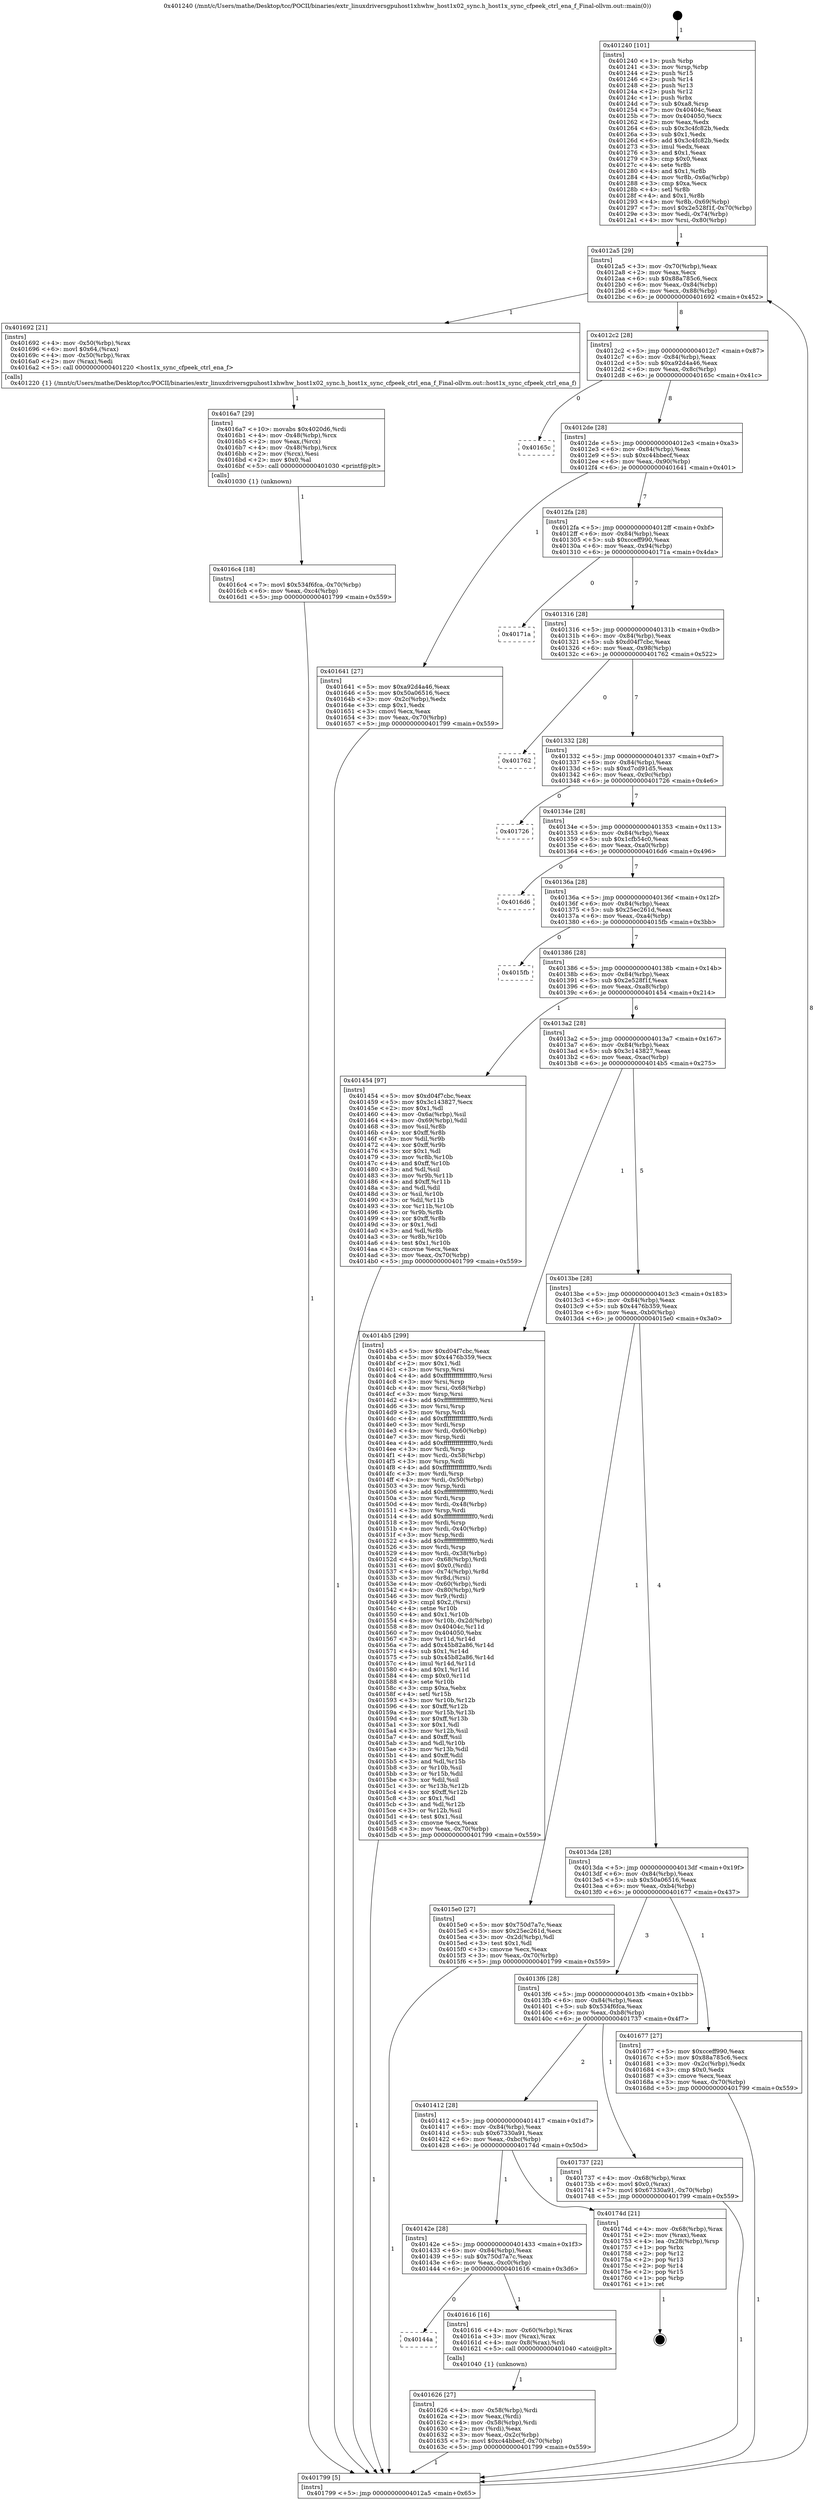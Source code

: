 digraph "0x401240" {
  label = "0x401240 (/mnt/c/Users/mathe/Desktop/tcc/POCII/binaries/extr_linuxdriversgpuhost1xhwhw_host1x02_sync.h_host1x_sync_cfpeek_ctrl_ena_f_Final-ollvm.out::main(0))"
  labelloc = "t"
  node[shape=record]

  Entry [label="",width=0.3,height=0.3,shape=circle,fillcolor=black,style=filled]
  "0x4012a5" [label="{
     0x4012a5 [29]\l
     | [instrs]\l
     &nbsp;&nbsp;0x4012a5 \<+3\>: mov -0x70(%rbp),%eax\l
     &nbsp;&nbsp;0x4012a8 \<+2\>: mov %eax,%ecx\l
     &nbsp;&nbsp;0x4012aa \<+6\>: sub $0x88a785c6,%ecx\l
     &nbsp;&nbsp;0x4012b0 \<+6\>: mov %eax,-0x84(%rbp)\l
     &nbsp;&nbsp;0x4012b6 \<+6\>: mov %ecx,-0x88(%rbp)\l
     &nbsp;&nbsp;0x4012bc \<+6\>: je 0000000000401692 \<main+0x452\>\l
  }"]
  "0x401692" [label="{
     0x401692 [21]\l
     | [instrs]\l
     &nbsp;&nbsp;0x401692 \<+4\>: mov -0x50(%rbp),%rax\l
     &nbsp;&nbsp;0x401696 \<+6\>: movl $0x64,(%rax)\l
     &nbsp;&nbsp;0x40169c \<+4\>: mov -0x50(%rbp),%rax\l
     &nbsp;&nbsp;0x4016a0 \<+2\>: mov (%rax),%edi\l
     &nbsp;&nbsp;0x4016a2 \<+5\>: call 0000000000401220 \<host1x_sync_cfpeek_ctrl_ena_f\>\l
     | [calls]\l
     &nbsp;&nbsp;0x401220 \{1\} (/mnt/c/Users/mathe/Desktop/tcc/POCII/binaries/extr_linuxdriversgpuhost1xhwhw_host1x02_sync.h_host1x_sync_cfpeek_ctrl_ena_f_Final-ollvm.out::host1x_sync_cfpeek_ctrl_ena_f)\l
  }"]
  "0x4012c2" [label="{
     0x4012c2 [28]\l
     | [instrs]\l
     &nbsp;&nbsp;0x4012c2 \<+5\>: jmp 00000000004012c7 \<main+0x87\>\l
     &nbsp;&nbsp;0x4012c7 \<+6\>: mov -0x84(%rbp),%eax\l
     &nbsp;&nbsp;0x4012cd \<+5\>: sub $0xa92d4a46,%eax\l
     &nbsp;&nbsp;0x4012d2 \<+6\>: mov %eax,-0x8c(%rbp)\l
     &nbsp;&nbsp;0x4012d8 \<+6\>: je 000000000040165c \<main+0x41c\>\l
  }"]
  Exit [label="",width=0.3,height=0.3,shape=circle,fillcolor=black,style=filled,peripheries=2]
  "0x40165c" [label="{
     0x40165c\l
  }", style=dashed]
  "0x4012de" [label="{
     0x4012de [28]\l
     | [instrs]\l
     &nbsp;&nbsp;0x4012de \<+5\>: jmp 00000000004012e3 \<main+0xa3\>\l
     &nbsp;&nbsp;0x4012e3 \<+6\>: mov -0x84(%rbp),%eax\l
     &nbsp;&nbsp;0x4012e9 \<+5\>: sub $0xc44bbecf,%eax\l
     &nbsp;&nbsp;0x4012ee \<+6\>: mov %eax,-0x90(%rbp)\l
     &nbsp;&nbsp;0x4012f4 \<+6\>: je 0000000000401641 \<main+0x401\>\l
  }"]
  "0x4016c4" [label="{
     0x4016c4 [18]\l
     | [instrs]\l
     &nbsp;&nbsp;0x4016c4 \<+7\>: movl $0x534f6fca,-0x70(%rbp)\l
     &nbsp;&nbsp;0x4016cb \<+6\>: mov %eax,-0xc4(%rbp)\l
     &nbsp;&nbsp;0x4016d1 \<+5\>: jmp 0000000000401799 \<main+0x559\>\l
  }"]
  "0x401641" [label="{
     0x401641 [27]\l
     | [instrs]\l
     &nbsp;&nbsp;0x401641 \<+5\>: mov $0xa92d4a46,%eax\l
     &nbsp;&nbsp;0x401646 \<+5\>: mov $0x50a06516,%ecx\l
     &nbsp;&nbsp;0x40164b \<+3\>: mov -0x2c(%rbp),%edx\l
     &nbsp;&nbsp;0x40164e \<+3\>: cmp $0x1,%edx\l
     &nbsp;&nbsp;0x401651 \<+3\>: cmovl %ecx,%eax\l
     &nbsp;&nbsp;0x401654 \<+3\>: mov %eax,-0x70(%rbp)\l
     &nbsp;&nbsp;0x401657 \<+5\>: jmp 0000000000401799 \<main+0x559\>\l
  }"]
  "0x4012fa" [label="{
     0x4012fa [28]\l
     | [instrs]\l
     &nbsp;&nbsp;0x4012fa \<+5\>: jmp 00000000004012ff \<main+0xbf\>\l
     &nbsp;&nbsp;0x4012ff \<+6\>: mov -0x84(%rbp),%eax\l
     &nbsp;&nbsp;0x401305 \<+5\>: sub $0xcceff990,%eax\l
     &nbsp;&nbsp;0x40130a \<+6\>: mov %eax,-0x94(%rbp)\l
     &nbsp;&nbsp;0x401310 \<+6\>: je 000000000040171a \<main+0x4da\>\l
  }"]
  "0x4016a7" [label="{
     0x4016a7 [29]\l
     | [instrs]\l
     &nbsp;&nbsp;0x4016a7 \<+10\>: movabs $0x4020d6,%rdi\l
     &nbsp;&nbsp;0x4016b1 \<+4\>: mov -0x48(%rbp),%rcx\l
     &nbsp;&nbsp;0x4016b5 \<+2\>: mov %eax,(%rcx)\l
     &nbsp;&nbsp;0x4016b7 \<+4\>: mov -0x48(%rbp),%rcx\l
     &nbsp;&nbsp;0x4016bb \<+2\>: mov (%rcx),%esi\l
     &nbsp;&nbsp;0x4016bd \<+2\>: mov $0x0,%al\l
     &nbsp;&nbsp;0x4016bf \<+5\>: call 0000000000401030 \<printf@plt\>\l
     | [calls]\l
     &nbsp;&nbsp;0x401030 \{1\} (unknown)\l
  }"]
  "0x40171a" [label="{
     0x40171a\l
  }", style=dashed]
  "0x401316" [label="{
     0x401316 [28]\l
     | [instrs]\l
     &nbsp;&nbsp;0x401316 \<+5\>: jmp 000000000040131b \<main+0xdb\>\l
     &nbsp;&nbsp;0x40131b \<+6\>: mov -0x84(%rbp),%eax\l
     &nbsp;&nbsp;0x401321 \<+5\>: sub $0xd04f7cbc,%eax\l
     &nbsp;&nbsp;0x401326 \<+6\>: mov %eax,-0x98(%rbp)\l
     &nbsp;&nbsp;0x40132c \<+6\>: je 0000000000401762 \<main+0x522\>\l
  }"]
  "0x401626" [label="{
     0x401626 [27]\l
     | [instrs]\l
     &nbsp;&nbsp;0x401626 \<+4\>: mov -0x58(%rbp),%rdi\l
     &nbsp;&nbsp;0x40162a \<+2\>: mov %eax,(%rdi)\l
     &nbsp;&nbsp;0x40162c \<+4\>: mov -0x58(%rbp),%rdi\l
     &nbsp;&nbsp;0x401630 \<+2\>: mov (%rdi),%eax\l
     &nbsp;&nbsp;0x401632 \<+3\>: mov %eax,-0x2c(%rbp)\l
     &nbsp;&nbsp;0x401635 \<+7\>: movl $0xc44bbecf,-0x70(%rbp)\l
     &nbsp;&nbsp;0x40163c \<+5\>: jmp 0000000000401799 \<main+0x559\>\l
  }"]
  "0x401762" [label="{
     0x401762\l
  }", style=dashed]
  "0x401332" [label="{
     0x401332 [28]\l
     | [instrs]\l
     &nbsp;&nbsp;0x401332 \<+5\>: jmp 0000000000401337 \<main+0xf7\>\l
     &nbsp;&nbsp;0x401337 \<+6\>: mov -0x84(%rbp),%eax\l
     &nbsp;&nbsp;0x40133d \<+5\>: sub $0xd7cd91d5,%eax\l
     &nbsp;&nbsp;0x401342 \<+6\>: mov %eax,-0x9c(%rbp)\l
     &nbsp;&nbsp;0x401348 \<+6\>: je 0000000000401726 \<main+0x4e6\>\l
  }"]
  "0x40144a" [label="{
     0x40144a\l
  }", style=dashed]
  "0x401726" [label="{
     0x401726\l
  }", style=dashed]
  "0x40134e" [label="{
     0x40134e [28]\l
     | [instrs]\l
     &nbsp;&nbsp;0x40134e \<+5\>: jmp 0000000000401353 \<main+0x113\>\l
     &nbsp;&nbsp;0x401353 \<+6\>: mov -0x84(%rbp),%eax\l
     &nbsp;&nbsp;0x401359 \<+5\>: sub $0x1cfb54c0,%eax\l
     &nbsp;&nbsp;0x40135e \<+6\>: mov %eax,-0xa0(%rbp)\l
     &nbsp;&nbsp;0x401364 \<+6\>: je 00000000004016d6 \<main+0x496\>\l
  }"]
  "0x401616" [label="{
     0x401616 [16]\l
     | [instrs]\l
     &nbsp;&nbsp;0x401616 \<+4\>: mov -0x60(%rbp),%rax\l
     &nbsp;&nbsp;0x40161a \<+3\>: mov (%rax),%rax\l
     &nbsp;&nbsp;0x40161d \<+4\>: mov 0x8(%rax),%rdi\l
     &nbsp;&nbsp;0x401621 \<+5\>: call 0000000000401040 \<atoi@plt\>\l
     | [calls]\l
     &nbsp;&nbsp;0x401040 \{1\} (unknown)\l
  }"]
  "0x4016d6" [label="{
     0x4016d6\l
  }", style=dashed]
  "0x40136a" [label="{
     0x40136a [28]\l
     | [instrs]\l
     &nbsp;&nbsp;0x40136a \<+5\>: jmp 000000000040136f \<main+0x12f\>\l
     &nbsp;&nbsp;0x40136f \<+6\>: mov -0x84(%rbp),%eax\l
     &nbsp;&nbsp;0x401375 \<+5\>: sub $0x25ec261d,%eax\l
     &nbsp;&nbsp;0x40137a \<+6\>: mov %eax,-0xa4(%rbp)\l
     &nbsp;&nbsp;0x401380 \<+6\>: je 00000000004015fb \<main+0x3bb\>\l
  }"]
  "0x40142e" [label="{
     0x40142e [28]\l
     | [instrs]\l
     &nbsp;&nbsp;0x40142e \<+5\>: jmp 0000000000401433 \<main+0x1f3\>\l
     &nbsp;&nbsp;0x401433 \<+6\>: mov -0x84(%rbp),%eax\l
     &nbsp;&nbsp;0x401439 \<+5\>: sub $0x750d7a7c,%eax\l
     &nbsp;&nbsp;0x40143e \<+6\>: mov %eax,-0xc0(%rbp)\l
     &nbsp;&nbsp;0x401444 \<+6\>: je 0000000000401616 \<main+0x3d6\>\l
  }"]
  "0x4015fb" [label="{
     0x4015fb\l
  }", style=dashed]
  "0x401386" [label="{
     0x401386 [28]\l
     | [instrs]\l
     &nbsp;&nbsp;0x401386 \<+5\>: jmp 000000000040138b \<main+0x14b\>\l
     &nbsp;&nbsp;0x40138b \<+6\>: mov -0x84(%rbp),%eax\l
     &nbsp;&nbsp;0x401391 \<+5\>: sub $0x2e528f1f,%eax\l
     &nbsp;&nbsp;0x401396 \<+6\>: mov %eax,-0xa8(%rbp)\l
     &nbsp;&nbsp;0x40139c \<+6\>: je 0000000000401454 \<main+0x214\>\l
  }"]
  "0x40174d" [label="{
     0x40174d [21]\l
     | [instrs]\l
     &nbsp;&nbsp;0x40174d \<+4\>: mov -0x68(%rbp),%rax\l
     &nbsp;&nbsp;0x401751 \<+2\>: mov (%rax),%eax\l
     &nbsp;&nbsp;0x401753 \<+4\>: lea -0x28(%rbp),%rsp\l
     &nbsp;&nbsp;0x401757 \<+1\>: pop %rbx\l
     &nbsp;&nbsp;0x401758 \<+2\>: pop %r12\l
     &nbsp;&nbsp;0x40175a \<+2\>: pop %r13\l
     &nbsp;&nbsp;0x40175c \<+2\>: pop %r14\l
     &nbsp;&nbsp;0x40175e \<+2\>: pop %r15\l
     &nbsp;&nbsp;0x401760 \<+1\>: pop %rbp\l
     &nbsp;&nbsp;0x401761 \<+1\>: ret\l
  }"]
  "0x401454" [label="{
     0x401454 [97]\l
     | [instrs]\l
     &nbsp;&nbsp;0x401454 \<+5\>: mov $0xd04f7cbc,%eax\l
     &nbsp;&nbsp;0x401459 \<+5\>: mov $0x3c143827,%ecx\l
     &nbsp;&nbsp;0x40145e \<+2\>: mov $0x1,%dl\l
     &nbsp;&nbsp;0x401460 \<+4\>: mov -0x6a(%rbp),%sil\l
     &nbsp;&nbsp;0x401464 \<+4\>: mov -0x69(%rbp),%dil\l
     &nbsp;&nbsp;0x401468 \<+3\>: mov %sil,%r8b\l
     &nbsp;&nbsp;0x40146b \<+4\>: xor $0xff,%r8b\l
     &nbsp;&nbsp;0x40146f \<+3\>: mov %dil,%r9b\l
     &nbsp;&nbsp;0x401472 \<+4\>: xor $0xff,%r9b\l
     &nbsp;&nbsp;0x401476 \<+3\>: xor $0x1,%dl\l
     &nbsp;&nbsp;0x401479 \<+3\>: mov %r8b,%r10b\l
     &nbsp;&nbsp;0x40147c \<+4\>: and $0xff,%r10b\l
     &nbsp;&nbsp;0x401480 \<+3\>: and %dl,%sil\l
     &nbsp;&nbsp;0x401483 \<+3\>: mov %r9b,%r11b\l
     &nbsp;&nbsp;0x401486 \<+4\>: and $0xff,%r11b\l
     &nbsp;&nbsp;0x40148a \<+3\>: and %dl,%dil\l
     &nbsp;&nbsp;0x40148d \<+3\>: or %sil,%r10b\l
     &nbsp;&nbsp;0x401490 \<+3\>: or %dil,%r11b\l
     &nbsp;&nbsp;0x401493 \<+3\>: xor %r11b,%r10b\l
     &nbsp;&nbsp;0x401496 \<+3\>: or %r9b,%r8b\l
     &nbsp;&nbsp;0x401499 \<+4\>: xor $0xff,%r8b\l
     &nbsp;&nbsp;0x40149d \<+3\>: or $0x1,%dl\l
     &nbsp;&nbsp;0x4014a0 \<+3\>: and %dl,%r8b\l
     &nbsp;&nbsp;0x4014a3 \<+3\>: or %r8b,%r10b\l
     &nbsp;&nbsp;0x4014a6 \<+4\>: test $0x1,%r10b\l
     &nbsp;&nbsp;0x4014aa \<+3\>: cmovne %ecx,%eax\l
     &nbsp;&nbsp;0x4014ad \<+3\>: mov %eax,-0x70(%rbp)\l
     &nbsp;&nbsp;0x4014b0 \<+5\>: jmp 0000000000401799 \<main+0x559\>\l
  }"]
  "0x4013a2" [label="{
     0x4013a2 [28]\l
     | [instrs]\l
     &nbsp;&nbsp;0x4013a2 \<+5\>: jmp 00000000004013a7 \<main+0x167\>\l
     &nbsp;&nbsp;0x4013a7 \<+6\>: mov -0x84(%rbp),%eax\l
     &nbsp;&nbsp;0x4013ad \<+5\>: sub $0x3c143827,%eax\l
     &nbsp;&nbsp;0x4013b2 \<+6\>: mov %eax,-0xac(%rbp)\l
     &nbsp;&nbsp;0x4013b8 \<+6\>: je 00000000004014b5 \<main+0x275\>\l
  }"]
  "0x401799" [label="{
     0x401799 [5]\l
     | [instrs]\l
     &nbsp;&nbsp;0x401799 \<+5\>: jmp 00000000004012a5 \<main+0x65\>\l
  }"]
  "0x401240" [label="{
     0x401240 [101]\l
     | [instrs]\l
     &nbsp;&nbsp;0x401240 \<+1\>: push %rbp\l
     &nbsp;&nbsp;0x401241 \<+3\>: mov %rsp,%rbp\l
     &nbsp;&nbsp;0x401244 \<+2\>: push %r15\l
     &nbsp;&nbsp;0x401246 \<+2\>: push %r14\l
     &nbsp;&nbsp;0x401248 \<+2\>: push %r13\l
     &nbsp;&nbsp;0x40124a \<+2\>: push %r12\l
     &nbsp;&nbsp;0x40124c \<+1\>: push %rbx\l
     &nbsp;&nbsp;0x40124d \<+7\>: sub $0xa8,%rsp\l
     &nbsp;&nbsp;0x401254 \<+7\>: mov 0x40404c,%eax\l
     &nbsp;&nbsp;0x40125b \<+7\>: mov 0x404050,%ecx\l
     &nbsp;&nbsp;0x401262 \<+2\>: mov %eax,%edx\l
     &nbsp;&nbsp;0x401264 \<+6\>: sub $0x3c4fc82b,%edx\l
     &nbsp;&nbsp;0x40126a \<+3\>: sub $0x1,%edx\l
     &nbsp;&nbsp;0x40126d \<+6\>: add $0x3c4fc82b,%edx\l
     &nbsp;&nbsp;0x401273 \<+3\>: imul %edx,%eax\l
     &nbsp;&nbsp;0x401276 \<+3\>: and $0x1,%eax\l
     &nbsp;&nbsp;0x401279 \<+3\>: cmp $0x0,%eax\l
     &nbsp;&nbsp;0x40127c \<+4\>: sete %r8b\l
     &nbsp;&nbsp;0x401280 \<+4\>: and $0x1,%r8b\l
     &nbsp;&nbsp;0x401284 \<+4\>: mov %r8b,-0x6a(%rbp)\l
     &nbsp;&nbsp;0x401288 \<+3\>: cmp $0xa,%ecx\l
     &nbsp;&nbsp;0x40128b \<+4\>: setl %r8b\l
     &nbsp;&nbsp;0x40128f \<+4\>: and $0x1,%r8b\l
     &nbsp;&nbsp;0x401293 \<+4\>: mov %r8b,-0x69(%rbp)\l
     &nbsp;&nbsp;0x401297 \<+7\>: movl $0x2e528f1f,-0x70(%rbp)\l
     &nbsp;&nbsp;0x40129e \<+3\>: mov %edi,-0x74(%rbp)\l
     &nbsp;&nbsp;0x4012a1 \<+4\>: mov %rsi,-0x80(%rbp)\l
  }"]
  "0x401412" [label="{
     0x401412 [28]\l
     | [instrs]\l
     &nbsp;&nbsp;0x401412 \<+5\>: jmp 0000000000401417 \<main+0x1d7\>\l
     &nbsp;&nbsp;0x401417 \<+6\>: mov -0x84(%rbp),%eax\l
     &nbsp;&nbsp;0x40141d \<+5\>: sub $0x67330a91,%eax\l
     &nbsp;&nbsp;0x401422 \<+6\>: mov %eax,-0xbc(%rbp)\l
     &nbsp;&nbsp;0x401428 \<+6\>: je 000000000040174d \<main+0x50d\>\l
  }"]
  "0x4014b5" [label="{
     0x4014b5 [299]\l
     | [instrs]\l
     &nbsp;&nbsp;0x4014b5 \<+5\>: mov $0xd04f7cbc,%eax\l
     &nbsp;&nbsp;0x4014ba \<+5\>: mov $0x4476b359,%ecx\l
     &nbsp;&nbsp;0x4014bf \<+2\>: mov $0x1,%dl\l
     &nbsp;&nbsp;0x4014c1 \<+3\>: mov %rsp,%rsi\l
     &nbsp;&nbsp;0x4014c4 \<+4\>: add $0xfffffffffffffff0,%rsi\l
     &nbsp;&nbsp;0x4014c8 \<+3\>: mov %rsi,%rsp\l
     &nbsp;&nbsp;0x4014cb \<+4\>: mov %rsi,-0x68(%rbp)\l
     &nbsp;&nbsp;0x4014cf \<+3\>: mov %rsp,%rsi\l
     &nbsp;&nbsp;0x4014d2 \<+4\>: add $0xfffffffffffffff0,%rsi\l
     &nbsp;&nbsp;0x4014d6 \<+3\>: mov %rsi,%rsp\l
     &nbsp;&nbsp;0x4014d9 \<+3\>: mov %rsp,%rdi\l
     &nbsp;&nbsp;0x4014dc \<+4\>: add $0xfffffffffffffff0,%rdi\l
     &nbsp;&nbsp;0x4014e0 \<+3\>: mov %rdi,%rsp\l
     &nbsp;&nbsp;0x4014e3 \<+4\>: mov %rdi,-0x60(%rbp)\l
     &nbsp;&nbsp;0x4014e7 \<+3\>: mov %rsp,%rdi\l
     &nbsp;&nbsp;0x4014ea \<+4\>: add $0xfffffffffffffff0,%rdi\l
     &nbsp;&nbsp;0x4014ee \<+3\>: mov %rdi,%rsp\l
     &nbsp;&nbsp;0x4014f1 \<+4\>: mov %rdi,-0x58(%rbp)\l
     &nbsp;&nbsp;0x4014f5 \<+3\>: mov %rsp,%rdi\l
     &nbsp;&nbsp;0x4014f8 \<+4\>: add $0xfffffffffffffff0,%rdi\l
     &nbsp;&nbsp;0x4014fc \<+3\>: mov %rdi,%rsp\l
     &nbsp;&nbsp;0x4014ff \<+4\>: mov %rdi,-0x50(%rbp)\l
     &nbsp;&nbsp;0x401503 \<+3\>: mov %rsp,%rdi\l
     &nbsp;&nbsp;0x401506 \<+4\>: add $0xfffffffffffffff0,%rdi\l
     &nbsp;&nbsp;0x40150a \<+3\>: mov %rdi,%rsp\l
     &nbsp;&nbsp;0x40150d \<+4\>: mov %rdi,-0x48(%rbp)\l
     &nbsp;&nbsp;0x401511 \<+3\>: mov %rsp,%rdi\l
     &nbsp;&nbsp;0x401514 \<+4\>: add $0xfffffffffffffff0,%rdi\l
     &nbsp;&nbsp;0x401518 \<+3\>: mov %rdi,%rsp\l
     &nbsp;&nbsp;0x40151b \<+4\>: mov %rdi,-0x40(%rbp)\l
     &nbsp;&nbsp;0x40151f \<+3\>: mov %rsp,%rdi\l
     &nbsp;&nbsp;0x401522 \<+4\>: add $0xfffffffffffffff0,%rdi\l
     &nbsp;&nbsp;0x401526 \<+3\>: mov %rdi,%rsp\l
     &nbsp;&nbsp;0x401529 \<+4\>: mov %rdi,-0x38(%rbp)\l
     &nbsp;&nbsp;0x40152d \<+4\>: mov -0x68(%rbp),%rdi\l
     &nbsp;&nbsp;0x401531 \<+6\>: movl $0x0,(%rdi)\l
     &nbsp;&nbsp;0x401537 \<+4\>: mov -0x74(%rbp),%r8d\l
     &nbsp;&nbsp;0x40153b \<+3\>: mov %r8d,(%rsi)\l
     &nbsp;&nbsp;0x40153e \<+4\>: mov -0x60(%rbp),%rdi\l
     &nbsp;&nbsp;0x401542 \<+4\>: mov -0x80(%rbp),%r9\l
     &nbsp;&nbsp;0x401546 \<+3\>: mov %r9,(%rdi)\l
     &nbsp;&nbsp;0x401549 \<+3\>: cmpl $0x2,(%rsi)\l
     &nbsp;&nbsp;0x40154c \<+4\>: setne %r10b\l
     &nbsp;&nbsp;0x401550 \<+4\>: and $0x1,%r10b\l
     &nbsp;&nbsp;0x401554 \<+4\>: mov %r10b,-0x2d(%rbp)\l
     &nbsp;&nbsp;0x401558 \<+8\>: mov 0x40404c,%r11d\l
     &nbsp;&nbsp;0x401560 \<+7\>: mov 0x404050,%ebx\l
     &nbsp;&nbsp;0x401567 \<+3\>: mov %r11d,%r14d\l
     &nbsp;&nbsp;0x40156a \<+7\>: add $0x45b82a86,%r14d\l
     &nbsp;&nbsp;0x401571 \<+4\>: sub $0x1,%r14d\l
     &nbsp;&nbsp;0x401575 \<+7\>: sub $0x45b82a86,%r14d\l
     &nbsp;&nbsp;0x40157c \<+4\>: imul %r14d,%r11d\l
     &nbsp;&nbsp;0x401580 \<+4\>: and $0x1,%r11d\l
     &nbsp;&nbsp;0x401584 \<+4\>: cmp $0x0,%r11d\l
     &nbsp;&nbsp;0x401588 \<+4\>: sete %r10b\l
     &nbsp;&nbsp;0x40158c \<+3\>: cmp $0xa,%ebx\l
     &nbsp;&nbsp;0x40158f \<+4\>: setl %r15b\l
     &nbsp;&nbsp;0x401593 \<+3\>: mov %r10b,%r12b\l
     &nbsp;&nbsp;0x401596 \<+4\>: xor $0xff,%r12b\l
     &nbsp;&nbsp;0x40159a \<+3\>: mov %r15b,%r13b\l
     &nbsp;&nbsp;0x40159d \<+4\>: xor $0xff,%r13b\l
     &nbsp;&nbsp;0x4015a1 \<+3\>: xor $0x1,%dl\l
     &nbsp;&nbsp;0x4015a4 \<+3\>: mov %r12b,%sil\l
     &nbsp;&nbsp;0x4015a7 \<+4\>: and $0xff,%sil\l
     &nbsp;&nbsp;0x4015ab \<+3\>: and %dl,%r10b\l
     &nbsp;&nbsp;0x4015ae \<+3\>: mov %r13b,%dil\l
     &nbsp;&nbsp;0x4015b1 \<+4\>: and $0xff,%dil\l
     &nbsp;&nbsp;0x4015b5 \<+3\>: and %dl,%r15b\l
     &nbsp;&nbsp;0x4015b8 \<+3\>: or %r10b,%sil\l
     &nbsp;&nbsp;0x4015bb \<+3\>: or %r15b,%dil\l
     &nbsp;&nbsp;0x4015be \<+3\>: xor %dil,%sil\l
     &nbsp;&nbsp;0x4015c1 \<+3\>: or %r13b,%r12b\l
     &nbsp;&nbsp;0x4015c4 \<+4\>: xor $0xff,%r12b\l
     &nbsp;&nbsp;0x4015c8 \<+3\>: or $0x1,%dl\l
     &nbsp;&nbsp;0x4015cb \<+3\>: and %dl,%r12b\l
     &nbsp;&nbsp;0x4015ce \<+3\>: or %r12b,%sil\l
     &nbsp;&nbsp;0x4015d1 \<+4\>: test $0x1,%sil\l
     &nbsp;&nbsp;0x4015d5 \<+3\>: cmovne %ecx,%eax\l
     &nbsp;&nbsp;0x4015d8 \<+3\>: mov %eax,-0x70(%rbp)\l
     &nbsp;&nbsp;0x4015db \<+5\>: jmp 0000000000401799 \<main+0x559\>\l
  }"]
  "0x4013be" [label="{
     0x4013be [28]\l
     | [instrs]\l
     &nbsp;&nbsp;0x4013be \<+5\>: jmp 00000000004013c3 \<main+0x183\>\l
     &nbsp;&nbsp;0x4013c3 \<+6\>: mov -0x84(%rbp),%eax\l
     &nbsp;&nbsp;0x4013c9 \<+5\>: sub $0x4476b359,%eax\l
     &nbsp;&nbsp;0x4013ce \<+6\>: mov %eax,-0xb0(%rbp)\l
     &nbsp;&nbsp;0x4013d4 \<+6\>: je 00000000004015e0 \<main+0x3a0\>\l
  }"]
  "0x401737" [label="{
     0x401737 [22]\l
     | [instrs]\l
     &nbsp;&nbsp;0x401737 \<+4\>: mov -0x68(%rbp),%rax\l
     &nbsp;&nbsp;0x40173b \<+6\>: movl $0x0,(%rax)\l
     &nbsp;&nbsp;0x401741 \<+7\>: movl $0x67330a91,-0x70(%rbp)\l
     &nbsp;&nbsp;0x401748 \<+5\>: jmp 0000000000401799 \<main+0x559\>\l
  }"]
  "0x4013f6" [label="{
     0x4013f6 [28]\l
     | [instrs]\l
     &nbsp;&nbsp;0x4013f6 \<+5\>: jmp 00000000004013fb \<main+0x1bb\>\l
     &nbsp;&nbsp;0x4013fb \<+6\>: mov -0x84(%rbp),%eax\l
     &nbsp;&nbsp;0x401401 \<+5\>: sub $0x534f6fca,%eax\l
     &nbsp;&nbsp;0x401406 \<+6\>: mov %eax,-0xb8(%rbp)\l
     &nbsp;&nbsp;0x40140c \<+6\>: je 0000000000401737 \<main+0x4f7\>\l
  }"]
  "0x4015e0" [label="{
     0x4015e0 [27]\l
     | [instrs]\l
     &nbsp;&nbsp;0x4015e0 \<+5\>: mov $0x750d7a7c,%eax\l
     &nbsp;&nbsp;0x4015e5 \<+5\>: mov $0x25ec261d,%ecx\l
     &nbsp;&nbsp;0x4015ea \<+3\>: mov -0x2d(%rbp),%dl\l
     &nbsp;&nbsp;0x4015ed \<+3\>: test $0x1,%dl\l
     &nbsp;&nbsp;0x4015f0 \<+3\>: cmovne %ecx,%eax\l
     &nbsp;&nbsp;0x4015f3 \<+3\>: mov %eax,-0x70(%rbp)\l
     &nbsp;&nbsp;0x4015f6 \<+5\>: jmp 0000000000401799 \<main+0x559\>\l
  }"]
  "0x4013da" [label="{
     0x4013da [28]\l
     | [instrs]\l
     &nbsp;&nbsp;0x4013da \<+5\>: jmp 00000000004013df \<main+0x19f\>\l
     &nbsp;&nbsp;0x4013df \<+6\>: mov -0x84(%rbp),%eax\l
     &nbsp;&nbsp;0x4013e5 \<+5\>: sub $0x50a06516,%eax\l
     &nbsp;&nbsp;0x4013ea \<+6\>: mov %eax,-0xb4(%rbp)\l
     &nbsp;&nbsp;0x4013f0 \<+6\>: je 0000000000401677 \<main+0x437\>\l
  }"]
  "0x401677" [label="{
     0x401677 [27]\l
     | [instrs]\l
     &nbsp;&nbsp;0x401677 \<+5\>: mov $0xcceff990,%eax\l
     &nbsp;&nbsp;0x40167c \<+5\>: mov $0x88a785c6,%ecx\l
     &nbsp;&nbsp;0x401681 \<+3\>: mov -0x2c(%rbp),%edx\l
     &nbsp;&nbsp;0x401684 \<+3\>: cmp $0x0,%edx\l
     &nbsp;&nbsp;0x401687 \<+3\>: cmove %ecx,%eax\l
     &nbsp;&nbsp;0x40168a \<+3\>: mov %eax,-0x70(%rbp)\l
     &nbsp;&nbsp;0x40168d \<+5\>: jmp 0000000000401799 \<main+0x559\>\l
  }"]
  Entry -> "0x401240" [label=" 1"]
  "0x4012a5" -> "0x401692" [label=" 1"]
  "0x4012a5" -> "0x4012c2" [label=" 8"]
  "0x40174d" -> Exit [label=" 1"]
  "0x4012c2" -> "0x40165c" [label=" 0"]
  "0x4012c2" -> "0x4012de" [label=" 8"]
  "0x401737" -> "0x401799" [label=" 1"]
  "0x4012de" -> "0x401641" [label=" 1"]
  "0x4012de" -> "0x4012fa" [label=" 7"]
  "0x4016c4" -> "0x401799" [label=" 1"]
  "0x4012fa" -> "0x40171a" [label=" 0"]
  "0x4012fa" -> "0x401316" [label=" 7"]
  "0x4016a7" -> "0x4016c4" [label=" 1"]
  "0x401316" -> "0x401762" [label=" 0"]
  "0x401316" -> "0x401332" [label=" 7"]
  "0x401692" -> "0x4016a7" [label=" 1"]
  "0x401332" -> "0x401726" [label=" 0"]
  "0x401332" -> "0x40134e" [label=" 7"]
  "0x401677" -> "0x401799" [label=" 1"]
  "0x40134e" -> "0x4016d6" [label=" 0"]
  "0x40134e" -> "0x40136a" [label=" 7"]
  "0x401641" -> "0x401799" [label=" 1"]
  "0x40136a" -> "0x4015fb" [label=" 0"]
  "0x40136a" -> "0x401386" [label=" 7"]
  "0x401616" -> "0x401626" [label=" 1"]
  "0x401386" -> "0x401454" [label=" 1"]
  "0x401386" -> "0x4013a2" [label=" 6"]
  "0x401454" -> "0x401799" [label=" 1"]
  "0x401240" -> "0x4012a5" [label=" 1"]
  "0x401799" -> "0x4012a5" [label=" 8"]
  "0x40142e" -> "0x40144a" [label=" 0"]
  "0x4013a2" -> "0x4014b5" [label=" 1"]
  "0x4013a2" -> "0x4013be" [label=" 5"]
  "0x401626" -> "0x401799" [label=" 1"]
  "0x4014b5" -> "0x401799" [label=" 1"]
  "0x401412" -> "0x40142e" [label=" 1"]
  "0x4013be" -> "0x4015e0" [label=" 1"]
  "0x4013be" -> "0x4013da" [label=" 4"]
  "0x4015e0" -> "0x401799" [label=" 1"]
  "0x40142e" -> "0x401616" [label=" 1"]
  "0x4013da" -> "0x401677" [label=" 1"]
  "0x4013da" -> "0x4013f6" [label=" 3"]
  "0x401412" -> "0x40174d" [label=" 1"]
  "0x4013f6" -> "0x401737" [label=" 1"]
  "0x4013f6" -> "0x401412" [label=" 2"]
}
